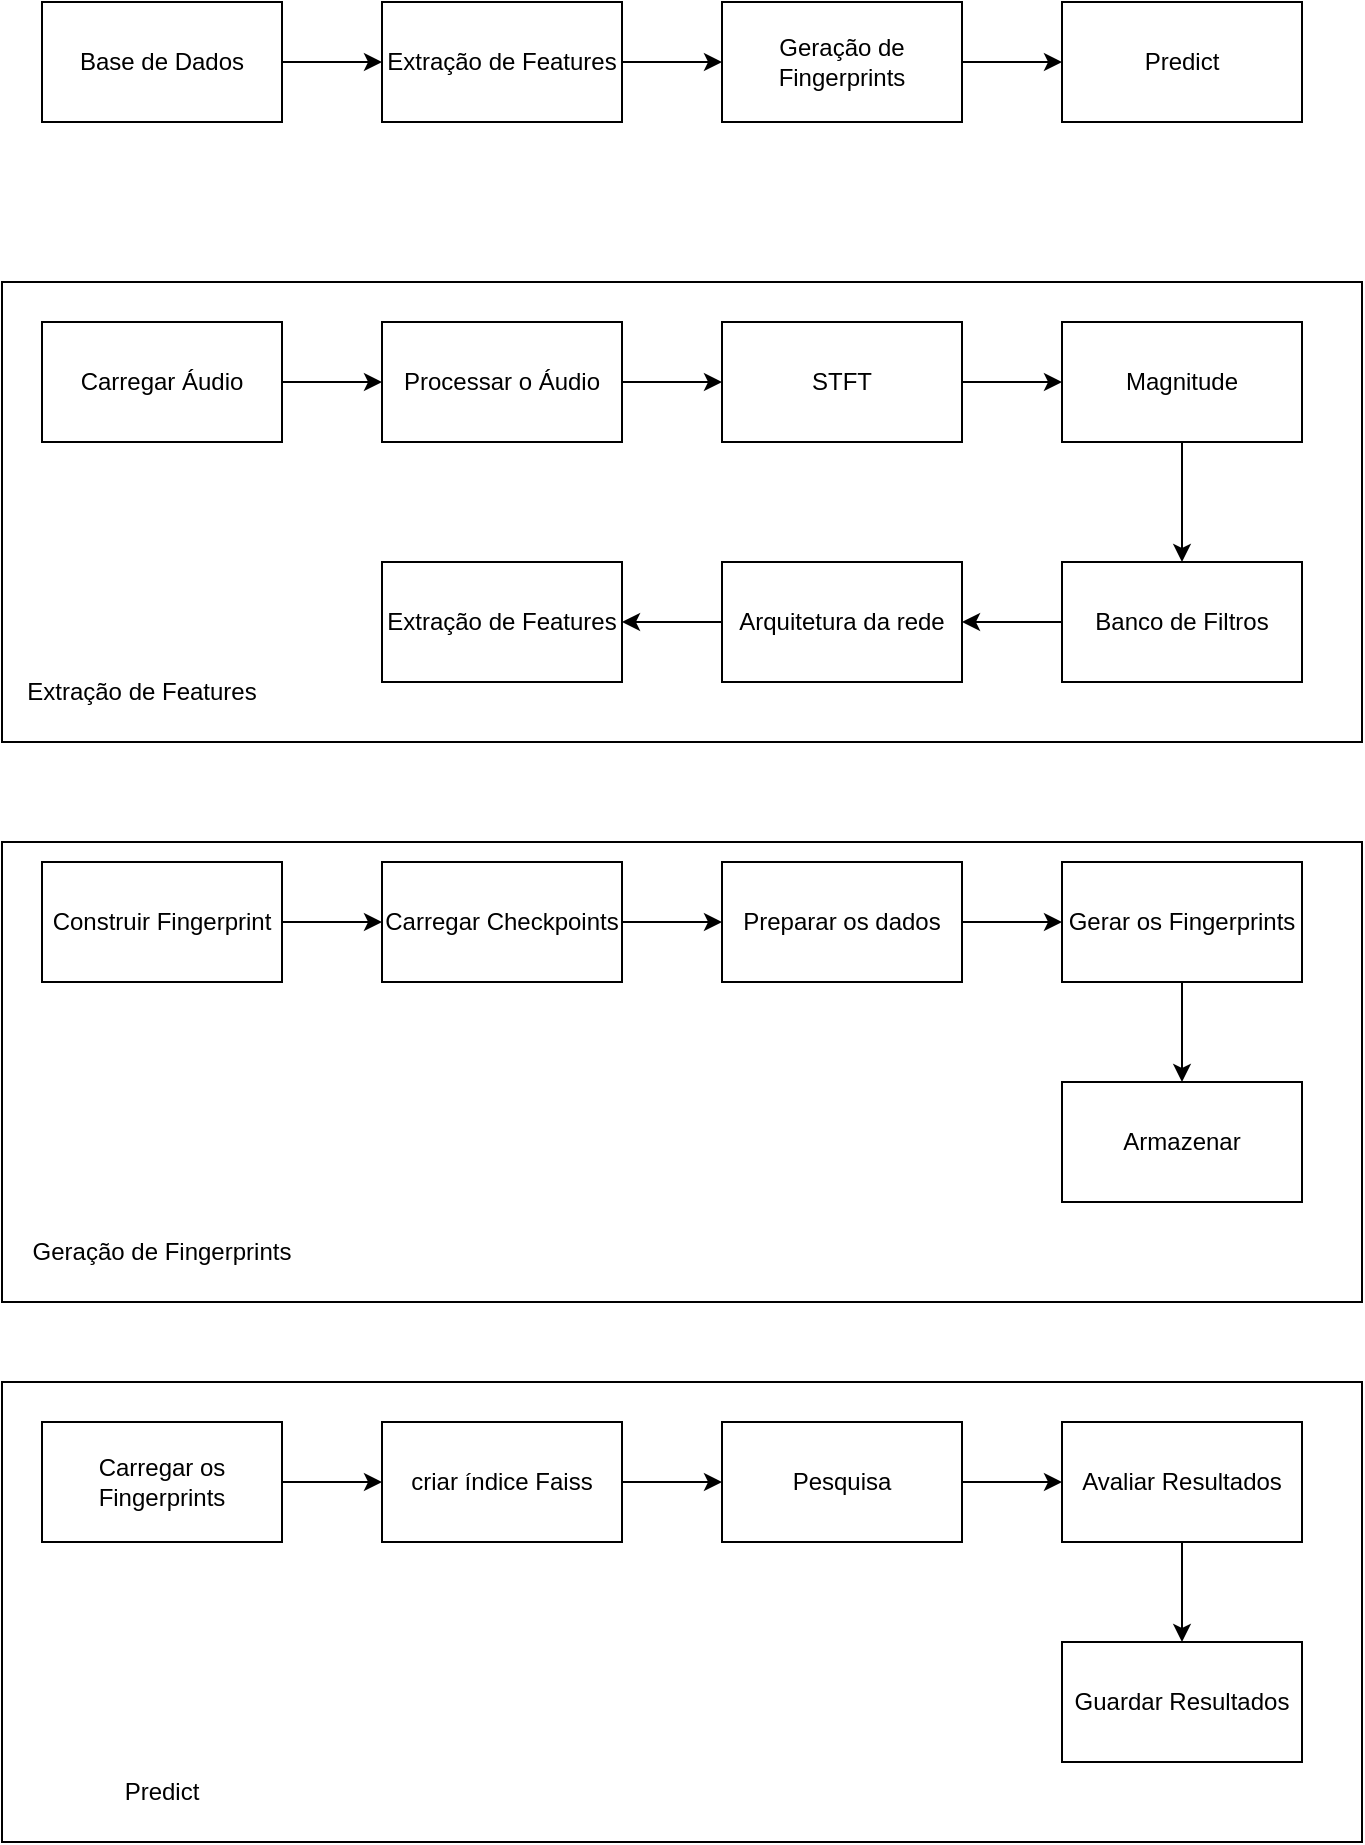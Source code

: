 <mxfile version="24.3.1" type="github">
  <diagram name="Page-1" id="2YBvvXClWsGukQMizWep">
    <mxGraphModel dx="2150" dy="928" grid="1" gridSize="10" guides="1" tooltips="1" connect="1" arrows="1" fold="1" page="1" pageScale="1" pageWidth="850" pageHeight="1100" math="0" shadow="0">
      <root>
        <mxCell id="0" />
        <mxCell id="1" parent="0" />
        <mxCell id="RbFjYVAEEMJGBgeYetVt-1" value="Base de Dados" style="rounded=0;whiteSpace=wrap;html=1;" vertex="1" parent="1">
          <mxGeometry x="40" y="40" width="120" height="60" as="geometry" />
        </mxCell>
        <mxCell id="RbFjYVAEEMJGBgeYetVt-6" value="" style="edgeStyle=orthogonalEdgeStyle;rounded=0;orthogonalLoop=1;jettySize=auto;html=1;" edge="1" parent="1" source="RbFjYVAEEMJGBgeYetVt-2" target="RbFjYVAEEMJGBgeYetVt-3">
          <mxGeometry relative="1" as="geometry" />
        </mxCell>
        <mxCell id="RbFjYVAEEMJGBgeYetVt-2" value="Extração de Features" style="rounded=0;whiteSpace=wrap;html=1;" vertex="1" parent="1">
          <mxGeometry x="210" y="40" width="120" height="60" as="geometry" />
        </mxCell>
        <mxCell id="RbFjYVAEEMJGBgeYetVt-7" value="" style="edgeStyle=orthogonalEdgeStyle;rounded=0;orthogonalLoop=1;jettySize=auto;html=1;" edge="1" parent="1" source="RbFjYVAEEMJGBgeYetVt-3" target="RbFjYVAEEMJGBgeYetVt-4">
          <mxGeometry relative="1" as="geometry" />
        </mxCell>
        <mxCell id="RbFjYVAEEMJGBgeYetVt-3" value="Geração de Fingerprints" style="rounded=0;whiteSpace=wrap;html=1;" vertex="1" parent="1">
          <mxGeometry x="380" y="40" width="120" height="60" as="geometry" />
        </mxCell>
        <mxCell id="RbFjYVAEEMJGBgeYetVt-4" value="Predict" style="rounded=0;whiteSpace=wrap;html=1;" vertex="1" parent="1">
          <mxGeometry x="550" y="40" width="120" height="60" as="geometry" />
        </mxCell>
        <mxCell id="RbFjYVAEEMJGBgeYetVt-5" value="" style="endArrow=classic;html=1;rounded=0;exitX=1;exitY=0.5;exitDx=0;exitDy=0;entryX=0;entryY=0.5;entryDx=0;entryDy=0;" edge="1" parent="1" source="RbFjYVAEEMJGBgeYetVt-1" target="RbFjYVAEEMJGBgeYetVt-2">
          <mxGeometry width="50" height="50" relative="1" as="geometry">
            <mxPoint x="400" y="220" as="sourcePoint" />
            <mxPoint x="450" y="170" as="targetPoint" />
          </mxGeometry>
        </mxCell>
        <mxCell id="RbFjYVAEEMJGBgeYetVt-9" value="" style="rounded=0;whiteSpace=wrap;html=1;" vertex="1" parent="1">
          <mxGeometry x="20" y="180" width="680" height="230" as="geometry" />
        </mxCell>
        <mxCell id="RbFjYVAEEMJGBgeYetVt-16" value="" style="edgeStyle=orthogonalEdgeStyle;rounded=0;orthogonalLoop=1;jettySize=auto;html=1;" edge="1" parent="1" source="RbFjYVAEEMJGBgeYetVt-10" target="RbFjYVAEEMJGBgeYetVt-11">
          <mxGeometry relative="1" as="geometry" />
        </mxCell>
        <mxCell id="RbFjYVAEEMJGBgeYetVt-10" value="Carregar Áudio" style="rounded=0;whiteSpace=wrap;html=1;" vertex="1" parent="1">
          <mxGeometry x="40" y="200" width="120" height="60" as="geometry" />
        </mxCell>
        <mxCell id="RbFjYVAEEMJGBgeYetVt-17" value="" style="edgeStyle=orthogonalEdgeStyle;rounded=0;orthogonalLoop=1;jettySize=auto;html=1;" edge="1" parent="1" source="RbFjYVAEEMJGBgeYetVt-11" target="RbFjYVAEEMJGBgeYetVt-12">
          <mxGeometry relative="1" as="geometry" />
        </mxCell>
        <mxCell id="RbFjYVAEEMJGBgeYetVt-11" value="Processar o Áudio" style="rounded=0;whiteSpace=wrap;html=1;" vertex="1" parent="1">
          <mxGeometry x="210" y="200" width="120" height="60" as="geometry" />
        </mxCell>
        <mxCell id="RbFjYVAEEMJGBgeYetVt-18" value="" style="edgeStyle=orthogonalEdgeStyle;rounded=0;orthogonalLoop=1;jettySize=auto;html=1;" edge="1" parent="1" source="RbFjYVAEEMJGBgeYetVt-12" target="RbFjYVAEEMJGBgeYetVt-13">
          <mxGeometry relative="1" as="geometry" />
        </mxCell>
        <mxCell id="RbFjYVAEEMJGBgeYetVt-12" value="STFT" style="rounded=0;whiteSpace=wrap;html=1;" vertex="1" parent="1">
          <mxGeometry x="380" y="200" width="120" height="60" as="geometry" />
        </mxCell>
        <mxCell id="RbFjYVAEEMJGBgeYetVt-19" value="" style="edgeStyle=orthogonalEdgeStyle;rounded=0;orthogonalLoop=1;jettySize=auto;html=1;" edge="1" parent="1" source="RbFjYVAEEMJGBgeYetVt-13" target="RbFjYVAEEMJGBgeYetVt-14">
          <mxGeometry relative="1" as="geometry" />
        </mxCell>
        <mxCell id="RbFjYVAEEMJGBgeYetVt-13" value="Magnitude" style="rounded=0;whiteSpace=wrap;html=1;" vertex="1" parent="1">
          <mxGeometry x="550" y="200" width="120" height="60" as="geometry" />
        </mxCell>
        <mxCell id="RbFjYVAEEMJGBgeYetVt-20" value="" style="edgeStyle=orthogonalEdgeStyle;rounded=0;orthogonalLoop=1;jettySize=auto;html=1;" edge="1" parent="1" source="RbFjYVAEEMJGBgeYetVt-14" target="RbFjYVAEEMJGBgeYetVt-15">
          <mxGeometry relative="1" as="geometry" />
        </mxCell>
        <mxCell id="RbFjYVAEEMJGBgeYetVt-14" value="Banco de Filtros" style="rounded=0;whiteSpace=wrap;html=1;" vertex="1" parent="1">
          <mxGeometry x="550" y="320" width="120" height="60" as="geometry" />
        </mxCell>
        <mxCell id="RbFjYVAEEMJGBgeYetVt-22" value="" style="edgeStyle=orthogonalEdgeStyle;rounded=0;orthogonalLoop=1;jettySize=auto;html=1;" edge="1" parent="1" source="RbFjYVAEEMJGBgeYetVt-15" target="RbFjYVAEEMJGBgeYetVt-21">
          <mxGeometry relative="1" as="geometry" />
        </mxCell>
        <mxCell id="RbFjYVAEEMJGBgeYetVt-15" value="Arquitetura da rede" style="rounded=0;whiteSpace=wrap;html=1;" vertex="1" parent="1">
          <mxGeometry x="380" y="320" width="120" height="60" as="geometry" />
        </mxCell>
        <mxCell id="RbFjYVAEEMJGBgeYetVt-21" value="Extração de Features" style="rounded=0;whiteSpace=wrap;html=1;" vertex="1" parent="1">
          <mxGeometry x="210" y="320" width="120" height="60" as="geometry" />
        </mxCell>
        <mxCell id="RbFjYVAEEMJGBgeYetVt-24" value="" style="rounded=0;whiteSpace=wrap;html=1;" vertex="1" parent="1">
          <mxGeometry x="20" y="460" width="680" height="230" as="geometry" />
        </mxCell>
        <mxCell id="RbFjYVAEEMJGBgeYetVt-30" value="" style="edgeStyle=orthogonalEdgeStyle;rounded=0;orthogonalLoop=1;jettySize=auto;html=1;" edge="1" parent="1" source="RbFjYVAEEMJGBgeYetVt-25" target="RbFjYVAEEMJGBgeYetVt-26">
          <mxGeometry relative="1" as="geometry" />
        </mxCell>
        <mxCell id="RbFjYVAEEMJGBgeYetVt-25" value="Construir Fingerprint" style="rounded=0;whiteSpace=wrap;html=1;" vertex="1" parent="1">
          <mxGeometry x="40" y="470" width="120" height="60" as="geometry" />
        </mxCell>
        <mxCell id="RbFjYVAEEMJGBgeYetVt-31" value="" style="edgeStyle=orthogonalEdgeStyle;rounded=0;orthogonalLoop=1;jettySize=auto;html=1;" edge="1" parent="1" source="RbFjYVAEEMJGBgeYetVt-26" target="RbFjYVAEEMJGBgeYetVt-27">
          <mxGeometry relative="1" as="geometry" />
        </mxCell>
        <mxCell id="RbFjYVAEEMJGBgeYetVt-26" value="Carregar Checkpoints" style="rounded=0;whiteSpace=wrap;html=1;" vertex="1" parent="1">
          <mxGeometry x="210" y="470" width="120" height="60" as="geometry" />
        </mxCell>
        <mxCell id="RbFjYVAEEMJGBgeYetVt-32" value="" style="edgeStyle=orthogonalEdgeStyle;rounded=0;orthogonalLoop=1;jettySize=auto;html=1;" edge="1" parent="1" source="RbFjYVAEEMJGBgeYetVt-27" target="RbFjYVAEEMJGBgeYetVt-28">
          <mxGeometry relative="1" as="geometry" />
        </mxCell>
        <mxCell id="RbFjYVAEEMJGBgeYetVt-27" value="Preparar os dados" style="rounded=0;whiteSpace=wrap;html=1;" vertex="1" parent="1">
          <mxGeometry x="380" y="470" width="120" height="60" as="geometry" />
        </mxCell>
        <mxCell id="RbFjYVAEEMJGBgeYetVt-34" value="" style="edgeStyle=orthogonalEdgeStyle;rounded=0;orthogonalLoop=1;jettySize=auto;html=1;" edge="1" parent="1" source="RbFjYVAEEMJGBgeYetVt-28" target="RbFjYVAEEMJGBgeYetVt-29">
          <mxGeometry relative="1" as="geometry" />
        </mxCell>
        <mxCell id="RbFjYVAEEMJGBgeYetVt-28" value="Gerar os Fingerprints" style="rounded=0;whiteSpace=wrap;html=1;" vertex="1" parent="1">
          <mxGeometry x="550" y="470" width="120" height="60" as="geometry" />
        </mxCell>
        <mxCell id="RbFjYVAEEMJGBgeYetVt-29" value="Armazenar" style="rounded=0;whiteSpace=wrap;html=1;" vertex="1" parent="1">
          <mxGeometry x="550" y="580" width="120" height="60" as="geometry" />
        </mxCell>
        <mxCell id="RbFjYVAEEMJGBgeYetVt-36" value="" style="rounded=0;whiteSpace=wrap;html=1;" vertex="1" parent="1">
          <mxGeometry x="20" y="730" width="680" height="230" as="geometry" />
        </mxCell>
        <mxCell id="RbFjYVAEEMJGBgeYetVt-41" value="" style="edgeStyle=orthogonalEdgeStyle;rounded=0;orthogonalLoop=1;jettySize=auto;html=1;" edge="1" parent="1" source="RbFjYVAEEMJGBgeYetVt-37" target="RbFjYVAEEMJGBgeYetVt-38">
          <mxGeometry relative="1" as="geometry" />
        </mxCell>
        <mxCell id="RbFjYVAEEMJGBgeYetVt-37" value="Carregar os Fingerprints" style="rounded=0;whiteSpace=wrap;html=1;" vertex="1" parent="1">
          <mxGeometry x="40" y="750" width="120" height="60" as="geometry" />
        </mxCell>
        <mxCell id="RbFjYVAEEMJGBgeYetVt-42" value="" style="edgeStyle=orthogonalEdgeStyle;rounded=0;orthogonalLoop=1;jettySize=auto;html=1;" edge="1" parent="1" source="RbFjYVAEEMJGBgeYetVt-38" target="RbFjYVAEEMJGBgeYetVt-39">
          <mxGeometry relative="1" as="geometry" />
        </mxCell>
        <mxCell id="RbFjYVAEEMJGBgeYetVt-38" value="criar índice Faiss" style="rounded=0;whiteSpace=wrap;html=1;" vertex="1" parent="1">
          <mxGeometry x="210" y="750" width="120" height="60" as="geometry" />
        </mxCell>
        <mxCell id="RbFjYVAEEMJGBgeYetVt-43" value="" style="edgeStyle=orthogonalEdgeStyle;rounded=0;orthogonalLoop=1;jettySize=auto;html=1;" edge="1" parent="1" source="RbFjYVAEEMJGBgeYetVt-39" target="RbFjYVAEEMJGBgeYetVt-40">
          <mxGeometry relative="1" as="geometry" />
        </mxCell>
        <mxCell id="RbFjYVAEEMJGBgeYetVt-39" value="Pesquisa" style="rounded=0;whiteSpace=wrap;html=1;" vertex="1" parent="1">
          <mxGeometry x="380" y="750" width="120" height="60" as="geometry" />
        </mxCell>
        <mxCell id="RbFjYVAEEMJGBgeYetVt-45" value="" style="edgeStyle=orthogonalEdgeStyle;rounded=0;orthogonalLoop=1;jettySize=auto;html=1;" edge="1" parent="1" source="RbFjYVAEEMJGBgeYetVt-40" target="RbFjYVAEEMJGBgeYetVt-44">
          <mxGeometry relative="1" as="geometry" />
        </mxCell>
        <mxCell id="RbFjYVAEEMJGBgeYetVt-40" value="Avaliar Resultados" style="rounded=0;whiteSpace=wrap;html=1;" vertex="1" parent="1">
          <mxGeometry x="550" y="750" width="120" height="60" as="geometry" />
        </mxCell>
        <mxCell id="RbFjYVAEEMJGBgeYetVt-44" value="Guardar Resultados" style="rounded=0;whiteSpace=wrap;html=1;" vertex="1" parent="1">
          <mxGeometry x="550" y="860" width="120" height="60" as="geometry" />
        </mxCell>
        <mxCell id="RbFjYVAEEMJGBgeYetVt-46" value="Extração de Features" style="text;html=1;align=center;verticalAlign=middle;whiteSpace=wrap;rounded=0;" vertex="1" parent="1">
          <mxGeometry x="30" y="370" width="120" height="30" as="geometry" />
        </mxCell>
        <mxCell id="RbFjYVAEEMJGBgeYetVt-47" value="Geração de Fingerprints" style="text;html=1;align=center;verticalAlign=middle;whiteSpace=wrap;rounded=0;" vertex="1" parent="1">
          <mxGeometry x="30" y="650" width="140" height="30" as="geometry" />
        </mxCell>
        <mxCell id="RbFjYVAEEMJGBgeYetVt-48" value="Predict" style="text;html=1;align=center;verticalAlign=middle;whiteSpace=wrap;rounded=0;" vertex="1" parent="1">
          <mxGeometry x="30" y="920" width="140" height="30" as="geometry" />
        </mxCell>
      </root>
    </mxGraphModel>
  </diagram>
</mxfile>
